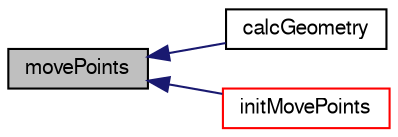 digraph "movePoints"
{
  bgcolor="transparent";
  edge [fontname="FreeSans",fontsize="10",labelfontname="FreeSans",labelfontsize="10"];
  node [fontname="FreeSans",fontsize="10",shape=record];
  rankdir="LR";
  Node342 [label="movePoints",height=0.2,width=0.4,color="black", fillcolor="grey75", style="filled", fontcolor="black"];
  Node342 -> Node343 [dir="back",color="midnightblue",fontsize="10",style="solid",fontname="FreeSans"];
  Node343 [label="calcGeometry",height=0.2,width=0.4,color="black",URL="$a27454.html#a99ee15e7e7eff38649dece8470111742",tooltip="Calculate the patch geometry with externally. "];
  Node342 -> Node344 [dir="back",color="midnightblue",fontsize="10",style="solid",fontname="FreeSans"];
  Node344 [label="initMovePoints",height=0.2,width=0.4,color="red",URL="$a27454.html#a2bad1de417e8eb8f09a4ed66147a3274",tooltip="Initialise the patches for moving points. "];
}
